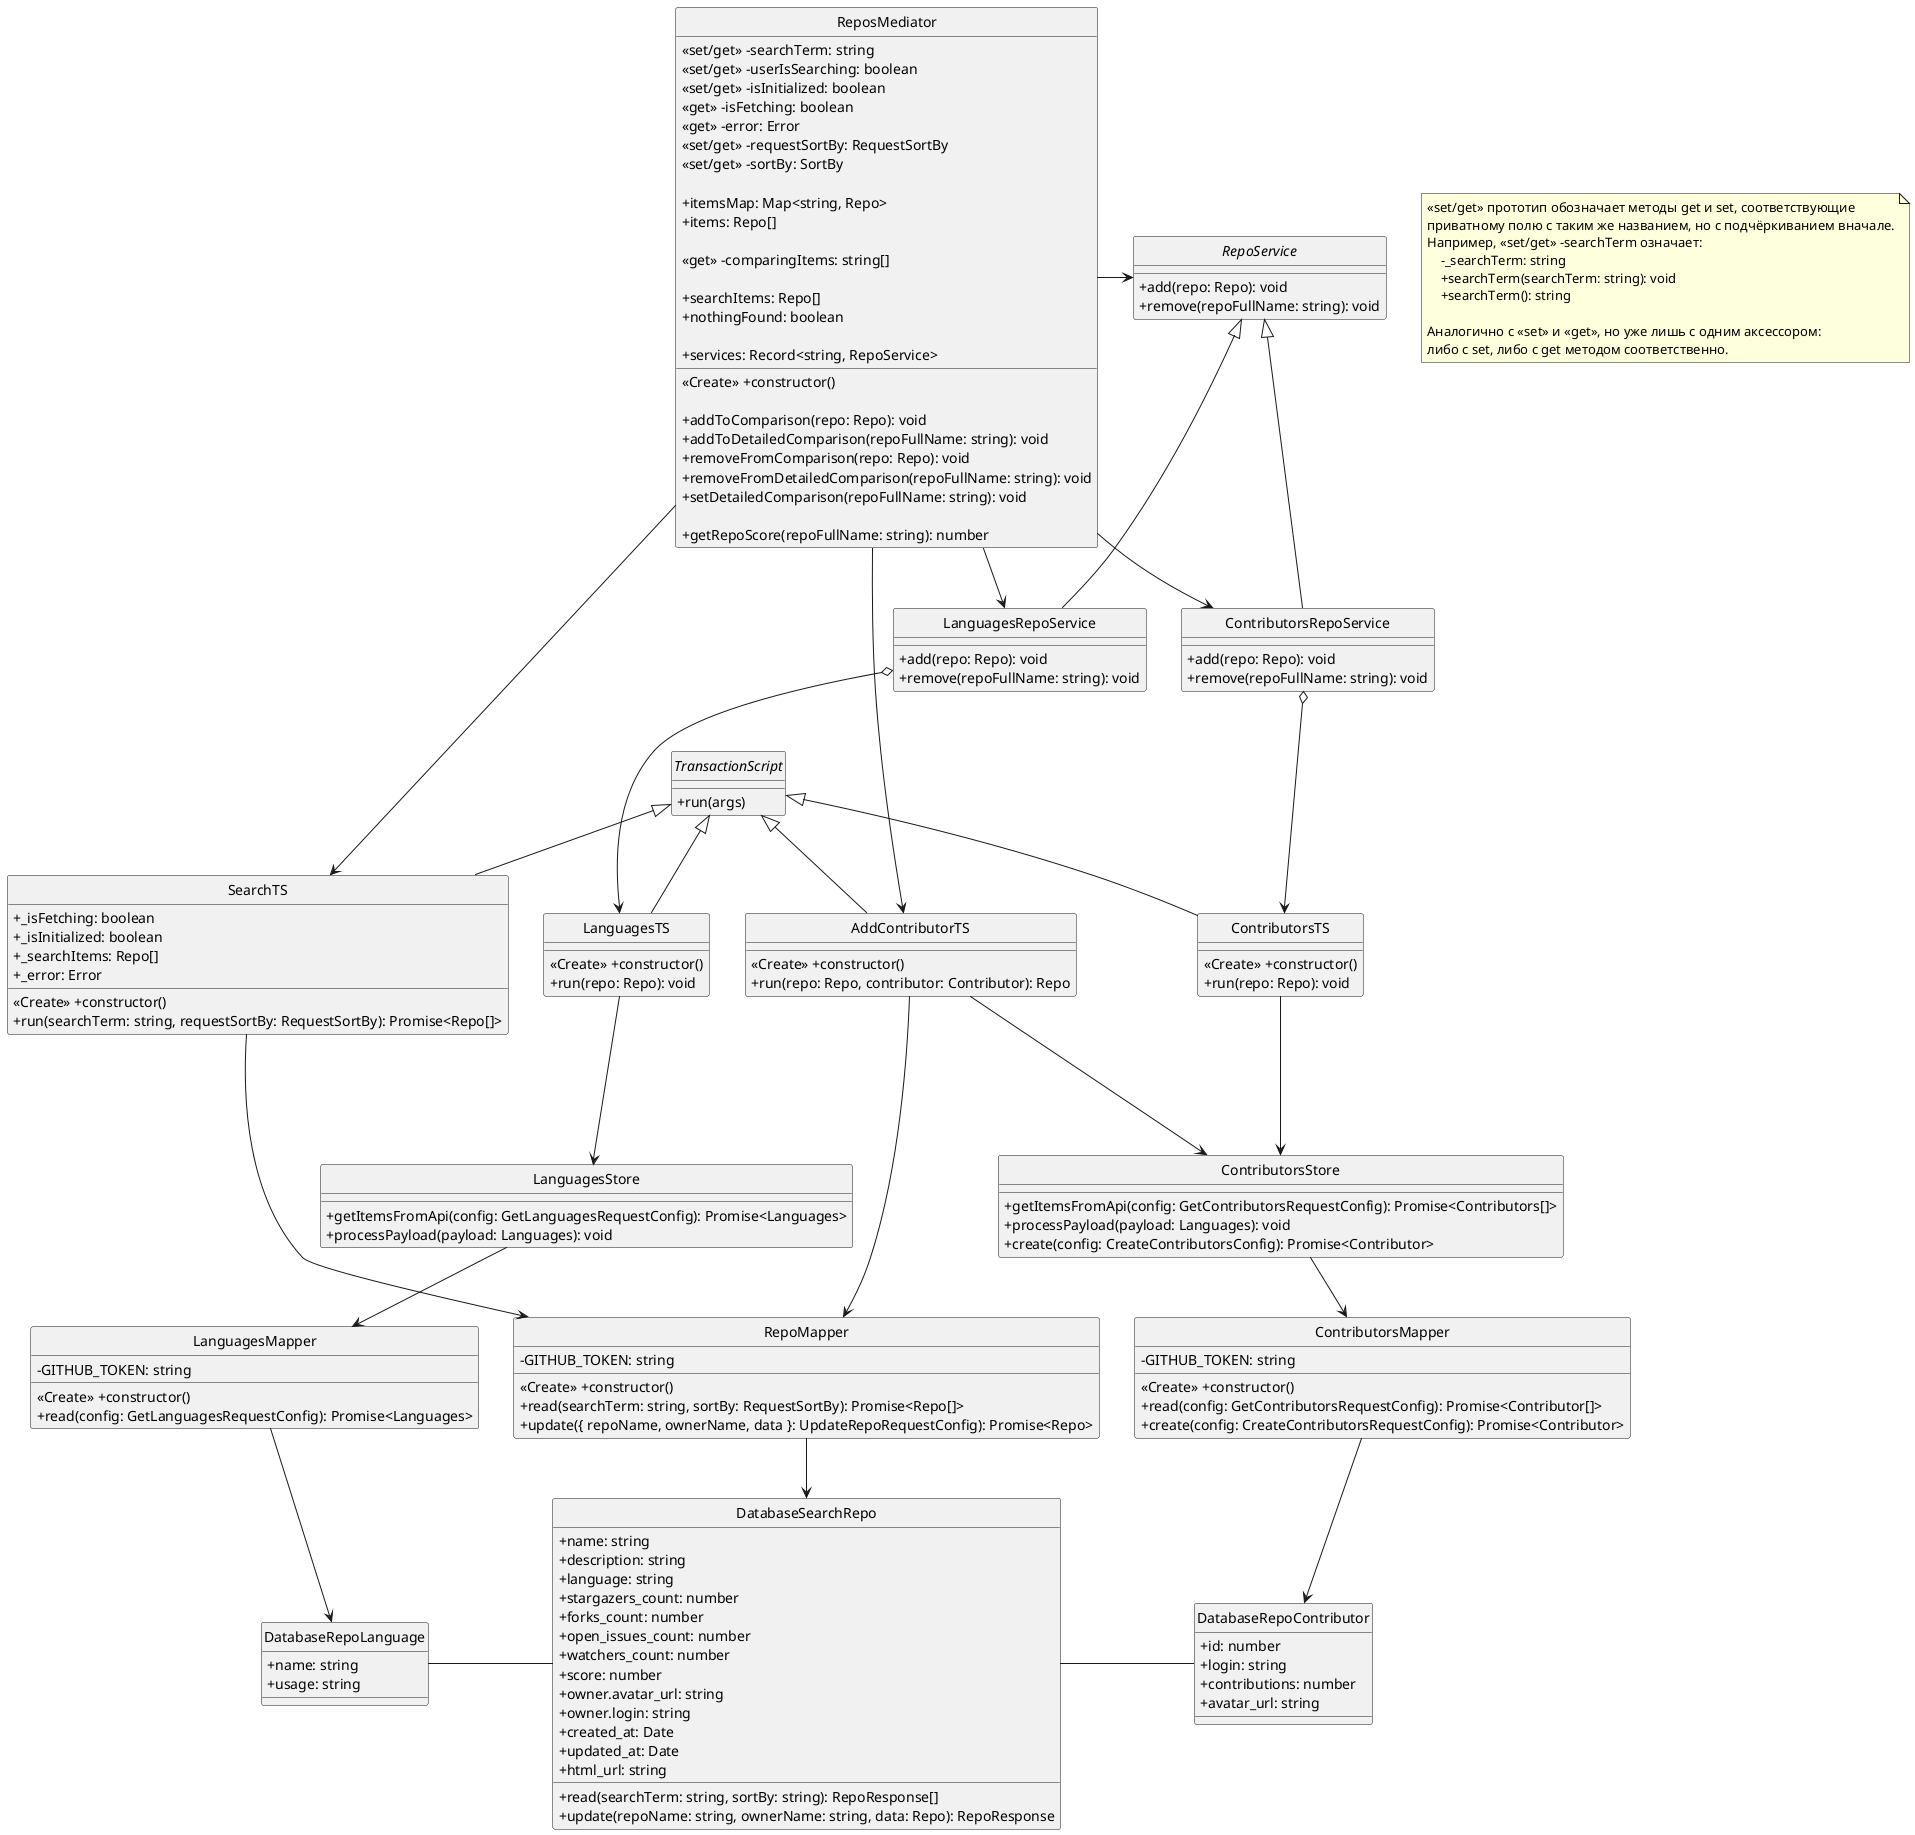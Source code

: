 @startuml
    ' Don't show icons near class names.
    hide circle
    ' Show attribute visibility as text (+, ~, #, -), not as icons.
    skinparam classAttributeIconSize 0

    class ReposMediator {
        <<set/get>> -searchTerm: string
        <<set/get>> -userIsSearching: boolean
        <<set/get>> -isInitialized: boolean
        <<get>> -isFetching: boolean
        <<get>> -error: Error
        <<set/get>> -requestSortBy: RequestSortBy
        <<set/get>> -sortBy: SortBy

        +itemsMap: Map<string, Repo>
        +items: Repo[]

        <<get>> -comparingItems: string[]

        ' searchTS
        +searchItems: Repo[]
        +nothingFound: boolean

        +services: Record<string, RepoService>
        <<Create>> +constructor()

        +addToComparison(repo: Repo): void
        +addToDetailedComparison(repoFullName: string): void
        +removeFromComparison(repo: Repo): void
        +removeFromDetailedComparison(repoFullName: string): void
        +setDetailedComparison(repoFullName: string): void

        +getRepoScore(repoFullName: string): number
    }
    note as N1
        <<set/get>> прототип обозначает методы get и set, соответствующие
        приватному полю с таким же названием, но с подчёркиванием вначале.
        Например, <<set/get>> -searchTerm означает:
            -_searchTerm: string
            +searchTerm(searchTerm: string): void
            +searchTerm(): string

        Аналогично с <<set>> и <<get>>, но уже лишь с одним аксессором:
        либо с set, либо с get методом соответственно.
    end note

    ' ReposMediator --> RepoMapper


    interface TransactionScript {
        +run(args)
    }

    interface RepoService {
        +add(repo: Repo): void
        +remove(repoFullName: string): void
    }
    ReposMediator -> RepoService

    ' class SetSearchParamTS {
    '     +defaultSearchParam: string

    '     +<<Create>> constructor(defaultSearchParam)
    '     +run(searchParam)
    ' }
    ' TransactionScript <|-- SetSearchParamTS

    ' class SetSearchResultsParamTS {
    '     +defaultSearchResultsParam: string

    '     +<<Create>> constructor(defaultSearchResultsParam)
    '     +run(searchResultsParam)
    ' }
    ' TransactionScript <|-- SetSearchResultsParamTS

    class LanguagesRepoService {
        +add(repo: Repo): void
        +remove(repoFullName: string): void
    }

    RepoService <|-- LanguagesRepoService
    ReposMediator --> LanguagesRepoService

    class SearchTS {
        +_isFetching: boolean
        +_isInitialized: boolean
        +_searchItems: Repo[]
        +_error: Error

        <<Create>> +constructor()
        +run(searchTerm: string, requestSortBy: RequestSortBy): Promise<Repo[]>
    }
    ReposMediator ----> SearchTS
    TransactionScript <|-- SearchTS

    class LanguagesTS {
        <<Create>> +constructor()
        +run(repo: Repo): void
    }
    TransactionScript <|-- LanguagesTS
    LanguagesRepoService o---> LanguagesTS

    class ContributorsRepoService {
        +add(repo: Repo): void
        +remove(repoFullName: string): void
    }
    ReposMediator --> ContributorsRepoService
    RepoService <|-- ContributorsRepoService

    class ContributorsTS {
        <<Create>> +constructor()
        +run(repo: Repo): void
    }
    TransactionScript <|-- ContributorsTS
    class AddContributorTS {
        <<Create>> +constructor()
        +run(repo: Repo, contributor: Contributor): Repo
    }
    ReposMediator ----> AddContributorTS
    TransactionScript <|-- AddContributorTS
    ContributorsRepoService o---> ContributorsTS

    class LanguagesStore {
        +getItemsFromApi(config: GetLanguagesRequestConfig): Promise<Languages>
        +processPayload(payload: Languages): void
    }
    ' Store <|-- StoreWithFetch
    ' StoreWithFetch <|- LanguagesStore
    ' StoreWithFetch <|- ContributorsStore

    LanguagesTS ---> LanguagesStore


    class ContributorsStore {
        +getItemsFromApi(config: GetContributorsRequestConfig): Promise<Contributors[]>
        +processPayload(payload: Languages): void
        +create(config: CreateContributorsConfig): Promise<Contributor>
    }

    ContributorsTS ---> ContributorsStore
    AddContributorTS ---> ContributorsStore
    AddContributorTS ----> RepoMapper

    LanguagesStore --> LanguagesMapper
    class LanguagesMapper {
        -GITHUB_TOKEN: string

        <<Create>> +constructor()
        +read(config: GetLanguagesRequestConfig): Promise<Languages>
    }

    SearchTS ----> RepoMapper
    class RepoMapper {
        -GITHUB_TOKEN: string

        <<Create>> +constructor()
        +read(searchTerm: string, sortBy: RequestSortBy): Promise<Repo[]>
        +update({ repoName, ownerName, data }: UpdateRepoRequestConfig): Promise<Repo>
    }
    RepoMapper -> DatabaseSearchRepo

    ContributorsStore --> ContributorsMapper
    class ContributorsMapper {
        -GITHUB_TOKEN: string

        <<Create>> +constructor()
        +read(config: GetContributorsRequestConfig): Promise<Contributor[]>
        +create(config: CreateContributorsRequestConfig): Promise<Contributor>
    }
    ContributorsMapper --> DatabaseRepoContributor

    class DatabaseRepoContributor {
        +id: number
        +login: string
        +contributions: number
        +avatar_url: string
    }
    DatabaseRepoContributor -left- DatabaseSearchRepo

    class DatabaseSearchRepo {
        +name: string
        +description: string
        +language: string
        +stargazers_count: number
        +forks_count: number
        +open_issues_count: number
        +watchers_count: number
        +score: number
        +owner.avatar_url: string
        +owner.login: string
        +created_at: Date
        +updated_at: Date
        +html_url: string

        +read(searchTerm: string, sortBy: string): RepoResponse[]
        +update(repoName: string, ownerName: string, data: Repo): RepoResponse
    }

    LanguagesMapper --> DatabaseRepoLanguage
    DatabaseRepoLanguage - DatabaseSearchRepo

    class DatabaseRepoLanguage {
        +name: string
        +usage: string
    }

@enduml
